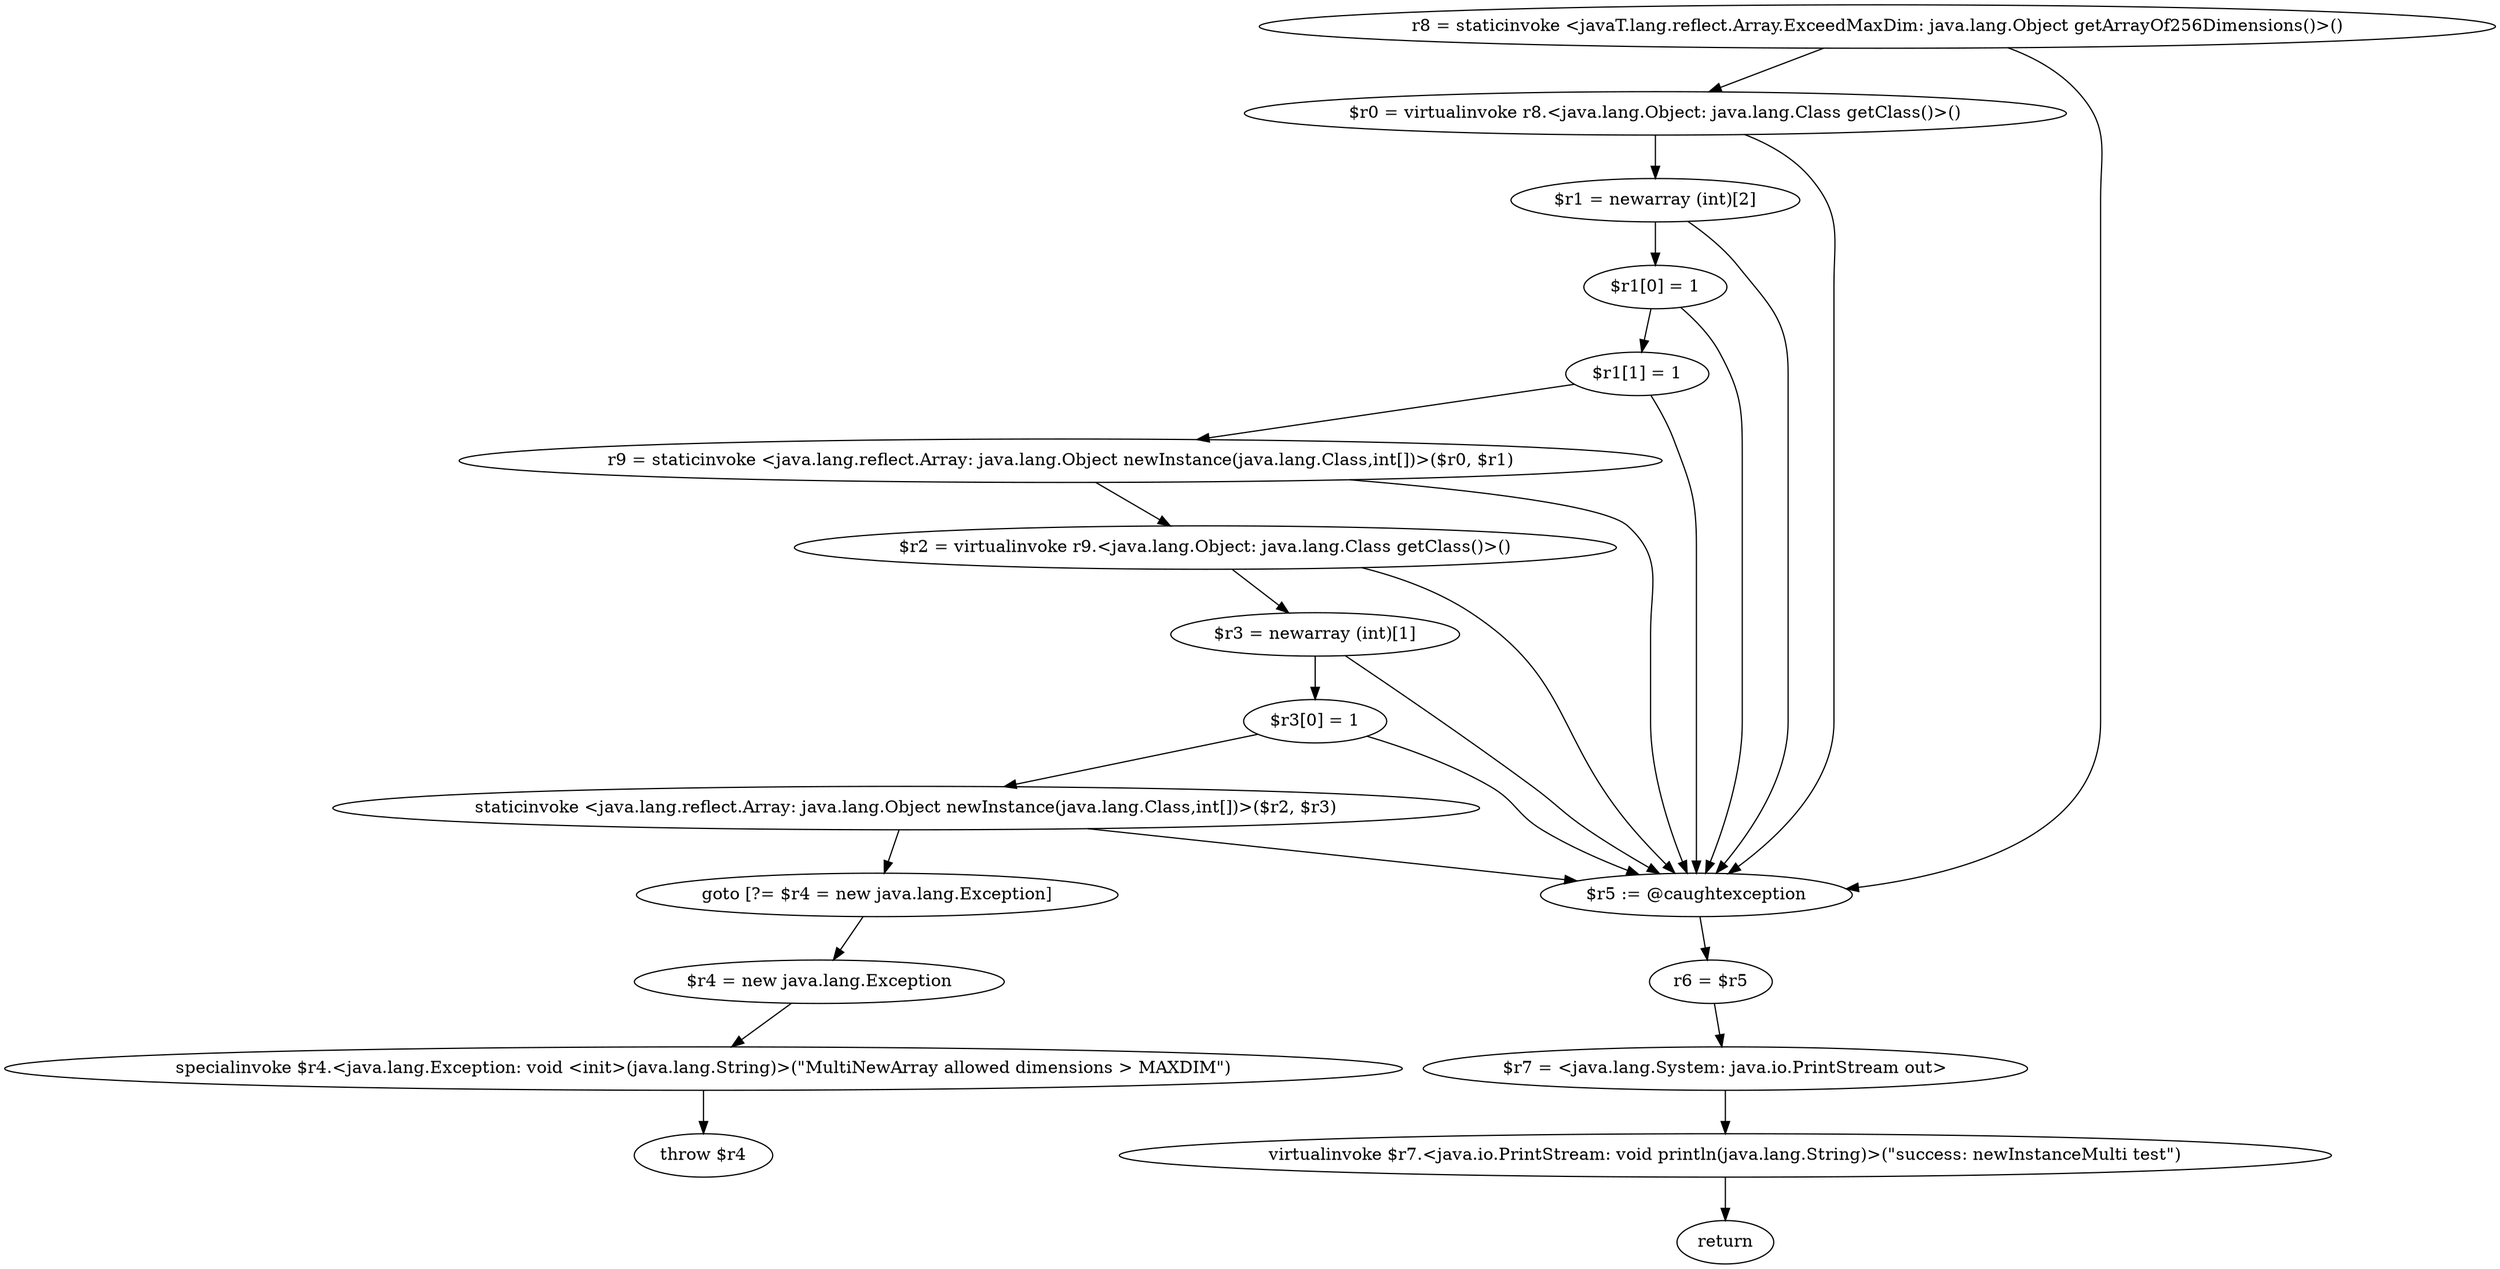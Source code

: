 digraph "unitGraph" {
    "r8 = staticinvoke <javaT.lang.reflect.Array.ExceedMaxDim: java.lang.Object getArrayOf256Dimensions()>()"
    "$r0 = virtualinvoke r8.<java.lang.Object: java.lang.Class getClass()>()"
    "$r1 = newarray (int)[2]"
    "$r1[0] = 1"
    "$r1[1] = 1"
    "r9 = staticinvoke <java.lang.reflect.Array: java.lang.Object newInstance(java.lang.Class,int[])>($r0, $r1)"
    "$r2 = virtualinvoke r9.<java.lang.Object: java.lang.Class getClass()>()"
    "$r3 = newarray (int)[1]"
    "$r3[0] = 1"
    "staticinvoke <java.lang.reflect.Array: java.lang.Object newInstance(java.lang.Class,int[])>($r2, $r3)"
    "goto [?= $r4 = new java.lang.Exception]"
    "$r5 := @caughtexception"
    "r6 = $r5"
    "$r7 = <java.lang.System: java.io.PrintStream out>"
    "virtualinvoke $r7.<java.io.PrintStream: void println(java.lang.String)>(\"success: newInstanceMulti test\")"
    "return"
    "$r4 = new java.lang.Exception"
    "specialinvoke $r4.<java.lang.Exception: void <init>(java.lang.String)>(\"MultiNewArray allowed dimensions > MAXDIM\")"
    "throw $r4"
    "r8 = staticinvoke <javaT.lang.reflect.Array.ExceedMaxDim: java.lang.Object getArrayOf256Dimensions()>()"->"$r0 = virtualinvoke r8.<java.lang.Object: java.lang.Class getClass()>()";
    "r8 = staticinvoke <javaT.lang.reflect.Array.ExceedMaxDim: java.lang.Object getArrayOf256Dimensions()>()"->"$r5 := @caughtexception";
    "$r0 = virtualinvoke r8.<java.lang.Object: java.lang.Class getClass()>()"->"$r1 = newarray (int)[2]";
    "$r0 = virtualinvoke r8.<java.lang.Object: java.lang.Class getClass()>()"->"$r5 := @caughtexception";
    "$r1 = newarray (int)[2]"->"$r1[0] = 1";
    "$r1 = newarray (int)[2]"->"$r5 := @caughtexception";
    "$r1[0] = 1"->"$r1[1] = 1";
    "$r1[0] = 1"->"$r5 := @caughtexception";
    "$r1[1] = 1"->"r9 = staticinvoke <java.lang.reflect.Array: java.lang.Object newInstance(java.lang.Class,int[])>($r0, $r1)";
    "$r1[1] = 1"->"$r5 := @caughtexception";
    "r9 = staticinvoke <java.lang.reflect.Array: java.lang.Object newInstance(java.lang.Class,int[])>($r0, $r1)"->"$r2 = virtualinvoke r9.<java.lang.Object: java.lang.Class getClass()>()";
    "r9 = staticinvoke <java.lang.reflect.Array: java.lang.Object newInstance(java.lang.Class,int[])>($r0, $r1)"->"$r5 := @caughtexception";
    "$r2 = virtualinvoke r9.<java.lang.Object: java.lang.Class getClass()>()"->"$r3 = newarray (int)[1]";
    "$r2 = virtualinvoke r9.<java.lang.Object: java.lang.Class getClass()>()"->"$r5 := @caughtexception";
    "$r3 = newarray (int)[1]"->"$r3[0] = 1";
    "$r3 = newarray (int)[1]"->"$r5 := @caughtexception";
    "$r3[0] = 1"->"staticinvoke <java.lang.reflect.Array: java.lang.Object newInstance(java.lang.Class,int[])>($r2, $r3)";
    "$r3[0] = 1"->"$r5 := @caughtexception";
    "staticinvoke <java.lang.reflect.Array: java.lang.Object newInstance(java.lang.Class,int[])>($r2, $r3)"->"goto [?= $r4 = new java.lang.Exception]";
    "staticinvoke <java.lang.reflect.Array: java.lang.Object newInstance(java.lang.Class,int[])>($r2, $r3)"->"$r5 := @caughtexception";
    "goto [?= $r4 = new java.lang.Exception]"->"$r4 = new java.lang.Exception";
    "$r5 := @caughtexception"->"r6 = $r5";
    "r6 = $r5"->"$r7 = <java.lang.System: java.io.PrintStream out>";
    "$r7 = <java.lang.System: java.io.PrintStream out>"->"virtualinvoke $r7.<java.io.PrintStream: void println(java.lang.String)>(\"success: newInstanceMulti test\")";
    "virtualinvoke $r7.<java.io.PrintStream: void println(java.lang.String)>(\"success: newInstanceMulti test\")"->"return";
    "$r4 = new java.lang.Exception"->"specialinvoke $r4.<java.lang.Exception: void <init>(java.lang.String)>(\"MultiNewArray allowed dimensions > MAXDIM\")";
    "specialinvoke $r4.<java.lang.Exception: void <init>(java.lang.String)>(\"MultiNewArray allowed dimensions > MAXDIM\")"->"throw $r4";
}
